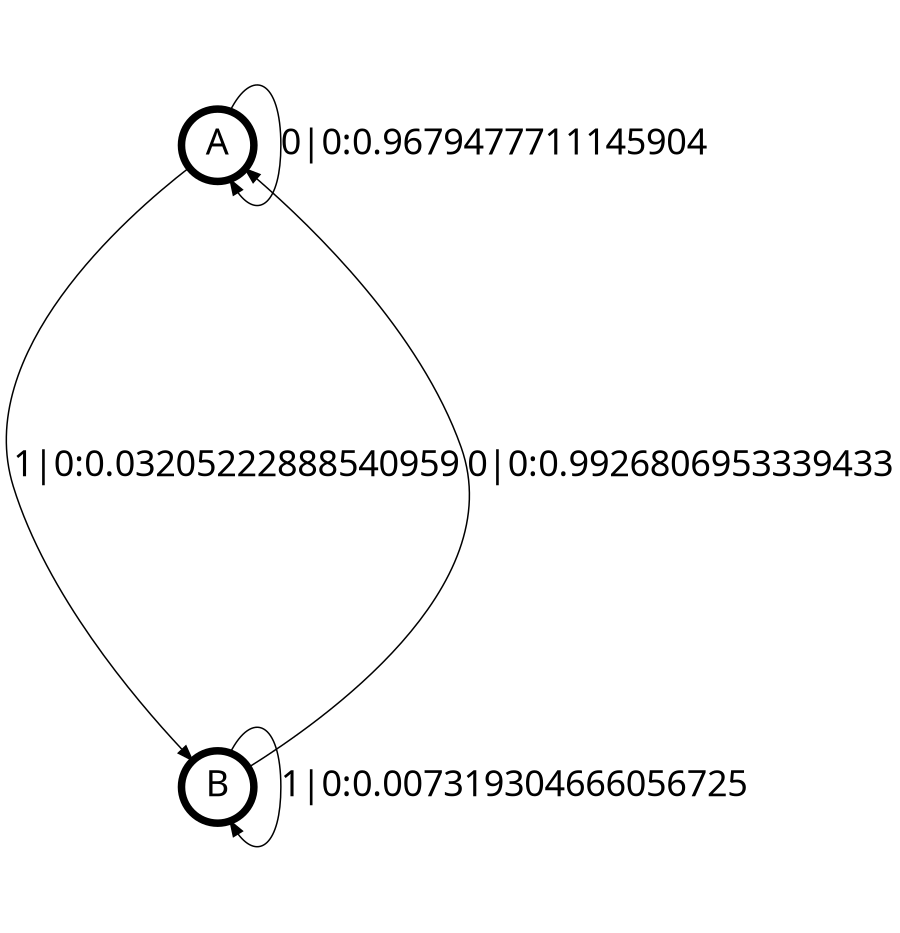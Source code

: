 digraph  {
size = "6,8.5";
ratio = "fill";
node
[shape = circle];
node [fontsize = 24];
node [penwidth = 5];
edge [fontsize = 24];
node [fontname = "CMU Serif Roman"];
graph [fontname = "CMU Serif Roman"];
edge [fontname = "CMU Serif Roman"];
A -> A [label = "0|0:0.9679477711145904\l"];
A -> B [label = "1|0:0.03205222888540959\l"];
B -> A [label = "0|0:0.9926806953339433\l"];
B -> B [label = "1|0:0.007319304666056725\l"];
}